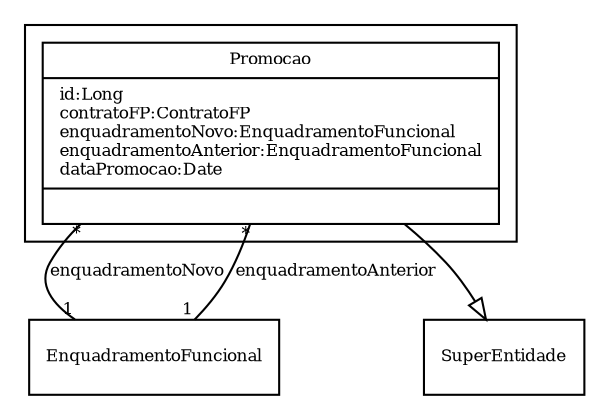digraph G{
fontname = "Times-Roman"
fontsize = 8

node [
        fontname = "Times-Roman"
        fontsize = 8
        shape = "record"
]

edge [
        fontname = "Times-Roman"
        fontsize = 8
]

subgraph clusterPROMOCAO
{
Promocao [label = "{Promocao|id:Long\lcontratoFP:ContratoFP\lenquadramentoNovo:EnquadramentoFuncional\lenquadramentoAnterior:EnquadramentoFuncional\ldataPromocao:Date\l|\l}"]
}
edge [arrowhead = "none" headlabel = "1" taillabel = "*"] Promocao -> EnquadramentoFuncional [label = "enquadramentoNovo"]
edge [arrowhead = "none" headlabel = "1" taillabel = "*"] Promocao -> EnquadramentoFuncional [label = "enquadramentoAnterior"]
edge [ arrowhead = "empty" headlabel = "" taillabel = ""] Promocao -> SuperEntidade
}
